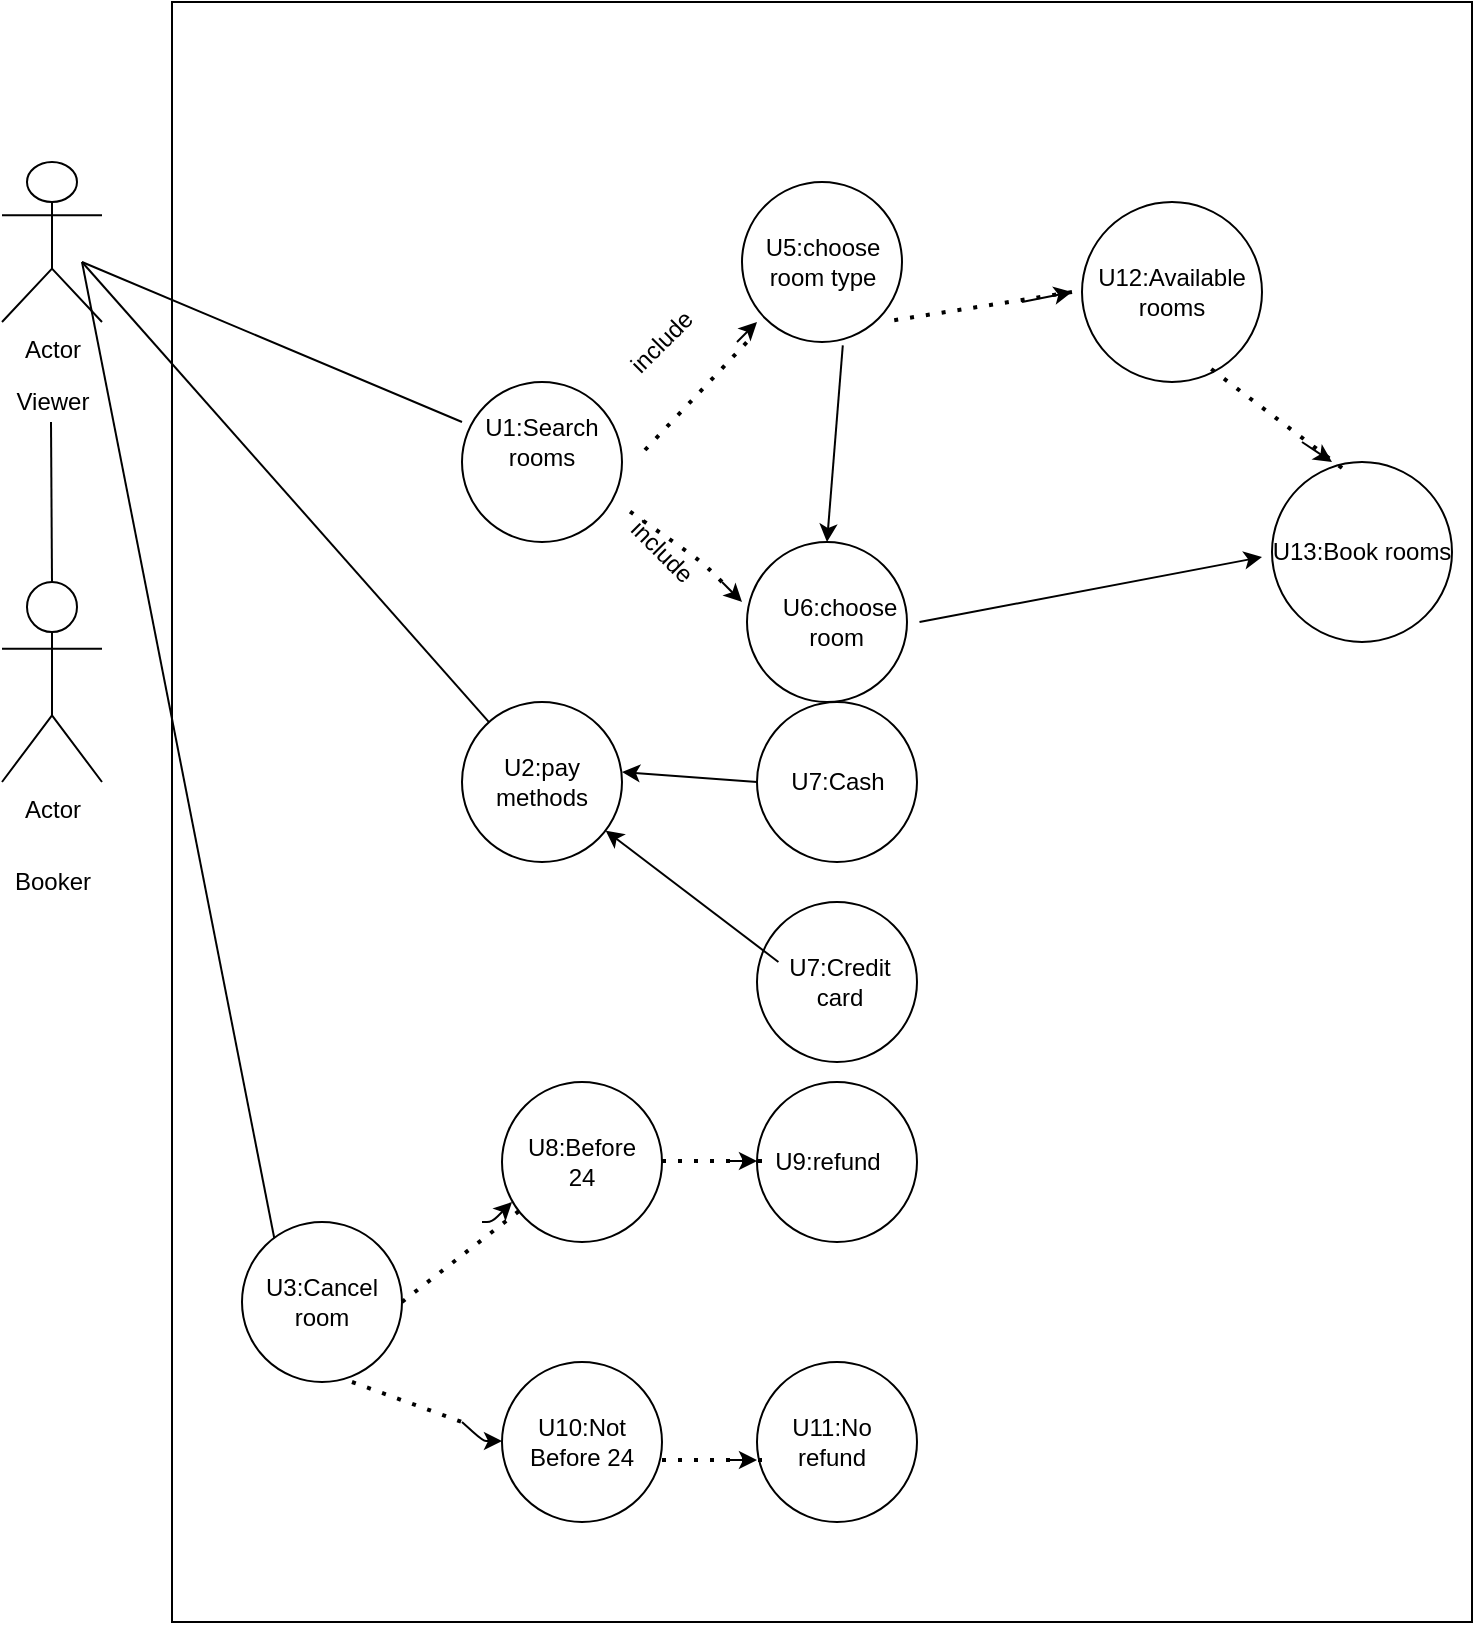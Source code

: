 <mxfile version="13.9.8" type="github">
  <diagram id="Xy6ysxLiAf85u6eN7p3X" name="Page-1">
    <mxGraphModel dx="1019" dy="519" grid="1" gridSize="10" guides="1" tooltips="1" connect="1" arrows="1" fold="1" page="1" pageScale="1" pageWidth="827" pageHeight="1169" math="0" shadow="0">
      <root>
        <mxCell id="0" />
        <mxCell id="1" parent="0" />
        <mxCell id="fN4Kaj9CFgbJgUVEXXit-1" value="" style="rounded=0;whiteSpace=wrap;html=1;" parent="1" vertex="1">
          <mxGeometry x="155" y="60" width="650" height="810" as="geometry" />
        </mxCell>
        <mxCell id="fN4Kaj9CFgbJgUVEXXit-2" value="Actor" style="shape=umlActor;verticalLabelPosition=bottom;verticalAlign=top;html=1;outlineConnect=0;" parent="1" vertex="1">
          <mxGeometry x="70" y="140" width="50" height="80" as="geometry" />
        </mxCell>
        <mxCell id="fN4Kaj9CFgbJgUVEXXit-3" value="Actor" style="shape=umlActor;verticalLabelPosition=bottom;verticalAlign=top;html=1;outlineConnect=0;" parent="1" vertex="1">
          <mxGeometry x="70" y="350" width="50" height="100" as="geometry" />
        </mxCell>
        <mxCell id="fN4Kaj9CFgbJgUVEXXit-4" value="Booker&lt;br&gt;" style="text;html=1;align=center;verticalAlign=middle;resizable=0;points=[];autosize=1;" parent="1" vertex="1">
          <mxGeometry x="70" y="490" width="50" height="20" as="geometry" />
        </mxCell>
        <mxCell id="fN4Kaj9CFgbJgUVEXXit-5" value="Viewer" style="text;html=1;align=center;verticalAlign=middle;resizable=0;points=[];autosize=1;" parent="1" vertex="1">
          <mxGeometry x="70" y="250" width="50" height="20" as="geometry" />
        </mxCell>
        <mxCell id="fN4Kaj9CFgbJgUVEXXit-9" value="" style="endArrow=none;html=1;entryX=0;entryY=0;entryDx=0;entryDy=0;" parent="1" edge="1" target="fN4Kaj9CFgbJgUVEXXit-20">
          <mxGeometry width="50" height="50" relative="1" as="geometry">
            <mxPoint x="110" y="190" as="sourcePoint" />
            <mxPoint x="290" y="260" as="targetPoint" />
            <Array as="points" />
          </mxGeometry>
        </mxCell>
        <mxCell id="fN4Kaj9CFgbJgUVEXXit-10" value="" style="ellipse;whiteSpace=wrap;html=1;aspect=fixed;" parent="1" vertex="1">
          <mxGeometry x="300" y="250" width="80" height="80" as="geometry" />
        </mxCell>
        <mxCell id="fN4Kaj9CFgbJgUVEXXit-11" value="" style="endArrow=none;html=1;" parent="1" target="fN4Kaj9CFgbJgUVEXXit-12" edge="1">
          <mxGeometry width="50" height="50" relative="1" as="geometry">
            <mxPoint x="110" y="190" as="sourcePoint" />
            <mxPoint x="320" y="380" as="targetPoint" />
            <Array as="points" />
          </mxGeometry>
        </mxCell>
        <mxCell id="fN4Kaj9CFgbJgUVEXXit-12" value="" style="ellipse;whiteSpace=wrap;html=1;aspect=fixed;" parent="1" vertex="1">
          <mxGeometry x="300" y="410" width="80" height="80" as="geometry" />
        </mxCell>
        <mxCell id="fN4Kaj9CFgbJgUVEXXit-17" value="" style="endArrow=none;html=1;exitX=0.5;exitY=0;exitDx=0;exitDy=0;exitPerimeter=0;" parent="1" source="fN4Kaj9CFgbJgUVEXXit-3" edge="1">
          <mxGeometry width="50" height="50" relative="1" as="geometry">
            <mxPoint x="94.5" y="330" as="sourcePoint" />
            <mxPoint x="94.5" y="270" as="targetPoint" />
          </mxGeometry>
        </mxCell>
        <mxCell id="fN4Kaj9CFgbJgUVEXXit-18" value="" style="endArrow=none;html=1;entryX=0.087;entryY=0.797;entryDx=0;entryDy=0;entryPerimeter=0;" parent="1" target="fN4Kaj9CFgbJgUVEXXit-1" edge="1">
          <mxGeometry width="50" height="50" relative="1" as="geometry">
            <mxPoint x="110" y="190" as="sourcePoint" />
            <mxPoint x="265.797" y="438.154" as="targetPoint" />
            <Array as="points" />
          </mxGeometry>
        </mxCell>
        <mxCell id="fN4Kaj9CFgbJgUVEXXit-19" value="" style="ellipse;whiteSpace=wrap;html=1;aspect=fixed;" parent="1" vertex="1">
          <mxGeometry x="190" y="670" width="80" height="80" as="geometry" />
        </mxCell>
        <mxCell id="fN4Kaj9CFgbJgUVEXXit-20" value="U1:Search rooms" style="text;html=1;strokeColor=none;fillColor=none;align=center;verticalAlign=middle;whiteSpace=wrap;rounded=0;" parent="1" vertex="1">
          <mxGeometry x="300" y="270" width="80" height="20" as="geometry" />
        </mxCell>
        <mxCell id="fN4Kaj9CFgbJgUVEXXit-21" value="U2:pay methods" style="text;html=1;strokeColor=none;fillColor=none;align=center;verticalAlign=middle;whiteSpace=wrap;rounded=0;" parent="1" vertex="1">
          <mxGeometry x="300" y="440" width="80" height="20" as="geometry" />
        </mxCell>
        <mxCell id="fN4Kaj9CFgbJgUVEXXit-25" value="U3:Cancel room" style="text;html=1;strokeColor=none;fillColor=none;align=center;verticalAlign=middle;whiteSpace=wrap;rounded=0;" parent="1" vertex="1">
          <mxGeometry x="190" y="700" width="80" height="20" as="geometry" />
        </mxCell>
        <mxCell id="fN4Kaj9CFgbJgUVEXXit-26" value="" style="ellipse;whiteSpace=wrap;html=1;aspect=fixed;" parent="1" vertex="1">
          <mxGeometry x="442.5" y="330" width="80" height="80" as="geometry" />
        </mxCell>
        <mxCell id="fN4Kaj9CFgbJgUVEXXit-27" value="" style="endArrow=none;dashed=1;html=1;dashPattern=1 3;strokeWidth=2;" parent="1" edge="1">
          <mxGeometry width="50" height="50" relative="1" as="geometry">
            <mxPoint x="391.5" y="284" as="sourcePoint" />
            <mxPoint x="442.5" y="230" as="targetPoint" />
          </mxGeometry>
        </mxCell>
        <mxCell id="fN4Kaj9CFgbJgUVEXXit-28" value="" style="ellipse;whiteSpace=wrap;html=1;aspect=fixed;" parent="1" vertex="1">
          <mxGeometry x="440" y="150" width="80" height="80" as="geometry" />
        </mxCell>
        <mxCell id="fN4Kaj9CFgbJgUVEXXit-29" value="U5:choose room type" style="text;html=1;strokeColor=none;fillColor=none;align=center;verticalAlign=middle;whiteSpace=wrap;rounded=0;" parent="1" vertex="1">
          <mxGeometry x="443.75" y="170" width="72.5" height="40" as="geometry" />
        </mxCell>
        <mxCell id="fN4Kaj9CFgbJgUVEXXit-30" value="U6:choose room&amp;nbsp;" style="text;html=1;strokeColor=none;fillColor=none;align=center;verticalAlign=middle;whiteSpace=wrap;rounded=0;" parent="1" vertex="1">
          <mxGeometry x="448.75" y="360" width="80" height="20" as="geometry" />
        </mxCell>
        <mxCell id="fN4Kaj9CFgbJgUVEXXit-32" value="" style="endArrow=none;dashed=1;html=1;dashPattern=1 3;strokeWidth=2;entryX=1;entryY=0.775;entryDx=0;entryDy=0;entryPerimeter=0;" parent="1" target="fN4Kaj9CFgbJgUVEXXit-10" edge="1">
          <mxGeometry width="50" height="50" relative="1" as="geometry">
            <mxPoint x="430" y="350" as="sourcePoint" />
            <mxPoint x="459.958" y="226.41" as="targetPoint" />
            <Array as="points">
              <mxPoint x="420" y="340" />
            </Array>
          </mxGeometry>
        </mxCell>
        <mxCell id="fN4Kaj9CFgbJgUVEXXit-33" value="" style="ellipse;whiteSpace=wrap;html=1;aspect=fixed;" parent="1" vertex="1">
          <mxGeometry x="610" y="160" width="90" height="90" as="geometry" />
        </mxCell>
        <mxCell id="fN4Kaj9CFgbJgUVEXXit-34" value="U12:Available rooms" style="text;html=1;strokeColor=none;fillColor=none;align=center;verticalAlign=middle;whiteSpace=wrap;rounded=0;" parent="1" vertex="1">
          <mxGeometry x="605" y="200" width="100" height="10" as="geometry" />
        </mxCell>
        <mxCell id="fN4Kaj9CFgbJgUVEXXit-35" value="" style="endArrow=none;dashed=1;html=1;dashPattern=1 3;strokeWidth=2;exitX=0;exitY=0.5;exitDx=0;exitDy=0;entryX=0.921;entryY=1.25;entryDx=0;entryDy=0;entryPerimeter=0;" parent="1" source="fN4Kaj9CFgbJgUVEXXit-34" target="fN4Kaj9CFgbJgUVEXXit-29" edge="1">
          <mxGeometry width="50" height="50" relative="1" as="geometry">
            <mxPoint x="580" y="230" as="sourcePoint" />
            <mxPoint x="520" y="177" as="targetPoint" />
            <Array as="points" />
          </mxGeometry>
        </mxCell>
        <mxCell id="fN4Kaj9CFgbJgUVEXXit-39" value="" style="endArrow=classic;html=1;exitX=0.516;exitY=0.212;exitDx=0;exitDy=0;exitPerimeter=0;entryX=0.5;entryY=0;entryDx=0;entryDy=0;" parent="1" source="fN4Kaj9CFgbJgUVEXXit-1" target="fN4Kaj9CFgbJgUVEXXit-26" edge="1">
          <mxGeometry width="50" height="50" relative="1" as="geometry">
            <mxPoint x="390" y="400" as="sourcePoint" />
            <mxPoint x="440" y="350" as="targetPoint" />
          </mxGeometry>
        </mxCell>
        <mxCell id="fN4Kaj9CFgbJgUVEXXit-40" value="" style="ellipse;whiteSpace=wrap;html=1;aspect=fixed;" parent="1" vertex="1">
          <mxGeometry x="447.5" y="410" width="80" height="80" as="geometry" />
        </mxCell>
        <mxCell id="fN4Kaj9CFgbJgUVEXXit-41" value="U7:Cash" style="text;html=1;strokeColor=none;fillColor=none;align=center;verticalAlign=middle;whiteSpace=wrap;rounded=0;" parent="1" vertex="1">
          <mxGeometry x="447.5" y="440" width="80" height="20" as="geometry" />
        </mxCell>
        <mxCell id="fN4Kaj9CFgbJgUVEXXit-42" value="" style="ellipse;whiteSpace=wrap;html=1;aspect=fixed;" parent="1" vertex="1">
          <mxGeometry x="447.5" y="510" width="80" height="80" as="geometry" />
        </mxCell>
        <mxCell id="fN4Kaj9CFgbJgUVEXXit-45" value="U7:Credit card" style="text;html=1;strokeColor=none;fillColor=none;align=center;verticalAlign=middle;whiteSpace=wrap;rounded=0;" parent="1" vertex="1">
          <mxGeometry x="450" y="540" width="77.5" height="20" as="geometry" />
        </mxCell>
        <mxCell id="fN4Kaj9CFgbJgUVEXXit-46" value="" style="endArrow=classic;html=1;exitX=0;exitY=0.5;exitDx=0;exitDy=0;entryX=1;entryY=0.25;entryDx=0;entryDy=0;" parent="1" source="fN4Kaj9CFgbJgUVEXXit-41" target="fN4Kaj9CFgbJgUVEXXit-21" edge="1">
          <mxGeometry width="50" height="50" relative="1" as="geometry">
            <mxPoint x="390" y="450" as="sourcePoint" />
            <mxPoint x="440" y="400" as="targetPoint" />
          </mxGeometry>
        </mxCell>
        <mxCell id="fN4Kaj9CFgbJgUVEXXit-49" value="" style="endArrow=classic;html=1;exitX=0.106;exitY=0;exitDx=0;exitDy=0;exitPerimeter=0;" parent="1" source="fN4Kaj9CFgbJgUVEXXit-45" target="fN4Kaj9CFgbJgUVEXXit-12" edge="1">
          <mxGeometry width="50" height="50" relative="1" as="geometry">
            <mxPoint x="457.5" y="460" as="sourcePoint" />
            <mxPoint x="390" y="455" as="targetPoint" />
          </mxGeometry>
        </mxCell>
        <mxCell id="fN4Kaj9CFgbJgUVEXXit-51" value="" style="ellipse;whiteSpace=wrap;html=1;aspect=fixed;" parent="1" vertex="1">
          <mxGeometry x="320" y="600" width="80" height="80" as="geometry" />
        </mxCell>
        <mxCell id="fN4Kaj9CFgbJgUVEXXit-52" value="" style="ellipse;whiteSpace=wrap;html=1;aspect=fixed;" parent="1" vertex="1">
          <mxGeometry x="320" y="740" width="80" height="80" as="geometry" />
        </mxCell>
        <mxCell id="fN4Kaj9CFgbJgUVEXXit-53" value="" style="ellipse;whiteSpace=wrap;html=1;aspect=fixed;" parent="1" vertex="1">
          <mxGeometry x="447.5" y="600" width="80" height="80" as="geometry" />
        </mxCell>
        <mxCell id="fN4Kaj9CFgbJgUVEXXit-54" value="" style="ellipse;whiteSpace=wrap;html=1;aspect=fixed;" parent="1" vertex="1">
          <mxGeometry x="447.5" y="740" width="80" height="80" as="geometry" />
        </mxCell>
        <mxCell id="fN4Kaj9CFgbJgUVEXXit-55" value="U8:Before 24" style="text;html=1;strokeColor=none;fillColor=none;align=center;verticalAlign=middle;whiteSpace=wrap;rounded=0;" parent="1" vertex="1">
          <mxGeometry x="325" y="630" width="70" height="20" as="geometry" />
        </mxCell>
        <mxCell id="fN4Kaj9CFgbJgUVEXXit-56" value="U10:Not Before 24" style="text;html=1;strokeColor=none;fillColor=none;align=center;verticalAlign=middle;whiteSpace=wrap;rounded=0;" parent="1" vertex="1">
          <mxGeometry x="325" y="770" width="70" height="20" as="geometry" />
        </mxCell>
        <mxCell id="fN4Kaj9CFgbJgUVEXXit-57" value="U9:refund" style="text;html=1;strokeColor=none;fillColor=none;align=center;verticalAlign=middle;whiteSpace=wrap;rounded=0;" parent="1" vertex="1">
          <mxGeometry x="447.5" y="630" width="70" height="20" as="geometry" />
        </mxCell>
        <mxCell id="fN4Kaj9CFgbJgUVEXXit-58" value="U11:No refund" style="text;html=1;strokeColor=none;fillColor=none;align=center;verticalAlign=middle;whiteSpace=wrap;rounded=0;" parent="1" vertex="1">
          <mxGeometry x="450" y="770" width="70" height="20" as="geometry" />
        </mxCell>
        <mxCell id="fN4Kaj9CFgbJgUVEXXit-59" style="edgeStyle=orthogonalEdgeStyle;rounded=0;orthogonalLoop=1;jettySize=auto;html=1;exitX=0.5;exitY=1;exitDx=0;exitDy=0;" parent="1" source="fN4Kaj9CFgbJgUVEXXit-57" target="fN4Kaj9CFgbJgUVEXXit-57" edge="1">
          <mxGeometry relative="1" as="geometry" />
        </mxCell>
        <mxCell id="fN4Kaj9CFgbJgUVEXXit-60" value="" style="endArrow=none;dashed=1;html=1;dashPattern=1 3;strokeWidth=2;" parent="1" edge="1">
          <mxGeometry width="50" height="50" relative="1" as="geometry">
            <mxPoint x="245" y="750" as="sourcePoint" />
            <mxPoint x="300" y="770" as="targetPoint" />
            <Array as="points">
              <mxPoint x="245" y="750" />
            </Array>
          </mxGeometry>
        </mxCell>
        <mxCell id="fN4Kaj9CFgbJgUVEXXit-62" value="" style="endArrow=none;dashed=1;html=1;dashPattern=1 3;strokeWidth=2;" parent="1" target="fN4Kaj9CFgbJgUVEXXit-51" edge="1">
          <mxGeometry width="50" height="50" relative="1" as="geometry">
            <mxPoint x="270" y="710" as="sourcePoint" />
            <mxPoint x="350" y="740" as="targetPoint" />
            <Array as="points">
              <mxPoint x="270" y="710" />
            </Array>
          </mxGeometry>
        </mxCell>
        <mxCell id="fN4Kaj9CFgbJgUVEXXit-63" value="" style="endArrow=none;dashed=1;html=1;dashPattern=1 3;strokeWidth=2;" parent="1" edge="1">
          <mxGeometry width="50" height="50" relative="1" as="geometry">
            <mxPoint x="400" y="639.5" as="sourcePoint" />
            <mxPoint x="449.996" y="639.498" as="targetPoint" />
            <Array as="points">
              <mxPoint x="400" y="639.5" />
            </Array>
          </mxGeometry>
        </mxCell>
        <mxCell id="fN4Kaj9CFgbJgUVEXXit-64" value="" style="endArrow=none;dashed=1;html=1;dashPattern=1 3;strokeWidth=2;" parent="1" edge="1">
          <mxGeometry width="50" height="50" relative="1" as="geometry">
            <mxPoint x="400" y="789" as="sourcePoint" />
            <mxPoint x="449.996" y="788.998" as="targetPoint" />
            <Array as="points">
              <mxPoint x="400" y="789" />
            </Array>
          </mxGeometry>
        </mxCell>
        <mxCell id="fN4Kaj9CFgbJgUVEXXit-67" value="" style="ellipse;whiteSpace=wrap;html=1;aspect=fixed;" parent="1" vertex="1">
          <mxGeometry x="705" y="290" width="90" height="90" as="geometry" />
        </mxCell>
        <mxCell id="fN4Kaj9CFgbJgUVEXXit-68" value="" style="endArrow=none;dashed=1;html=1;dashPattern=1 3;strokeWidth=2;exitX=0;exitY=0.75;exitDx=0;exitDy=0;entryX=1;entryY=0.775;entryDx=0;entryDy=0;entryPerimeter=0;" parent="1" edge="1">
          <mxGeometry width="50" height="50" relative="1" as="geometry">
            <mxPoint x="740" y="293" as="sourcePoint" />
            <mxPoint x="670" y="240" as="targetPoint" />
            <Array as="points" />
          </mxGeometry>
        </mxCell>
        <mxCell id="fN4Kaj9CFgbJgUVEXXit-69" value="U13:Book rooms" style="text;html=1;strokeColor=none;fillColor=none;align=center;verticalAlign=middle;whiteSpace=wrap;rounded=0;" parent="1" vertex="1">
          <mxGeometry x="700" y="330" width="100" height="10" as="geometry" />
        </mxCell>
        <mxCell id="fN4Kaj9CFgbJgUVEXXit-70" value="" style="endArrow=classic;html=1;exitX=1;exitY=0.5;exitDx=0;exitDy=0;entryX=0;entryY=0.75;entryDx=0;entryDy=0;" parent="1" source="fN4Kaj9CFgbJgUVEXXit-30" target="fN4Kaj9CFgbJgUVEXXit-69" edge="1">
          <mxGeometry width="50" height="50" relative="1" as="geometry">
            <mxPoint x="577.9" y="279" as="sourcePoint" />
            <mxPoint x="570" y="350" as="targetPoint" />
          </mxGeometry>
        </mxCell>
        <mxCell id="YTH77d81D2Q7eeMjvWzj-1" value="include" style="text;html=1;strokeColor=none;fillColor=none;align=center;verticalAlign=middle;whiteSpace=wrap;rounded=0;rotation=-45;" vertex="1" parent="1">
          <mxGeometry x="380" y="220" width="40" height="20" as="geometry" />
        </mxCell>
        <mxCell id="YTH77d81D2Q7eeMjvWzj-2" value="include" style="text;html=1;strokeColor=none;fillColor=none;align=center;verticalAlign=middle;whiteSpace=wrap;rounded=0;rotation=45;" vertex="1" parent="1">
          <mxGeometry x="380" y="315" width="40" height="40" as="geometry" />
        </mxCell>
        <mxCell id="YTH77d81D2Q7eeMjvWzj-4" value="" style="endArrow=classic;html=1;" edge="1" parent="1">
          <mxGeometry width="50" height="50" relative="1" as="geometry">
            <mxPoint x="437.5" y="230" as="sourcePoint" />
            <mxPoint x="447.5" y="220" as="targetPoint" />
          </mxGeometry>
        </mxCell>
        <mxCell id="YTH77d81D2Q7eeMjvWzj-5" value="" style="endArrow=classic;html=1;" edge="1" parent="1">
          <mxGeometry width="50" height="50" relative="1" as="geometry">
            <mxPoint x="430" y="350" as="sourcePoint" />
            <mxPoint x="440" y="360" as="targetPoint" />
            <Array as="points">
              <mxPoint x="430" y="350" />
            </Array>
          </mxGeometry>
        </mxCell>
        <mxCell id="YTH77d81D2Q7eeMjvWzj-6" value="" style="endArrow=classic;html=1;" edge="1" parent="1">
          <mxGeometry width="50" height="50" relative="1" as="geometry">
            <mxPoint x="310" y="670" as="sourcePoint" />
            <mxPoint x="325" y="660" as="targetPoint" />
            <Array as="points">
              <mxPoint x="315" y="670" />
            </Array>
          </mxGeometry>
        </mxCell>
        <mxCell id="YTH77d81D2Q7eeMjvWzj-7" value="" style="endArrow=classic;html=1;" edge="1" parent="1">
          <mxGeometry width="50" height="50" relative="1" as="geometry">
            <mxPoint x="433" y="639.5" as="sourcePoint" />
            <mxPoint x="447.5" y="639.5" as="targetPoint" />
            <Array as="points">
              <mxPoint x="438" y="639.5" />
            </Array>
          </mxGeometry>
        </mxCell>
        <mxCell id="YTH77d81D2Q7eeMjvWzj-8" value="" style="endArrow=classic;html=1;" edge="1" parent="1">
          <mxGeometry width="50" height="50" relative="1" as="geometry">
            <mxPoint x="433" y="789" as="sourcePoint" />
            <mxPoint x="447.5" y="789" as="targetPoint" />
            <Array as="points">
              <mxPoint x="438" y="789" />
            </Array>
          </mxGeometry>
        </mxCell>
        <mxCell id="YTH77d81D2Q7eeMjvWzj-9" value="" style="endArrow=classic;html=1;" edge="1" parent="1">
          <mxGeometry width="50" height="50" relative="1" as="geometry">
            <mxPoint x="300" y="770" as="sourcePoint" />
            <mxPoint x="320" y="779.5" as="targetPoint" />
            <Array as="points">
              <mxPoint x="310.5" y="779.5" />
            </Array>
          </mxGeometry>
        </mxCell>
        <mxCell id="YTH77d81D2Q7eeMjvWzj-10" value="" style="endArrow=classic;html=1;" edge="1" parent="1">
          <mxGeometry width="50" height="50" relative="1" as="geometry">
            <mxPoint x="580" y="210" as="sourcePoint" />
            <mxPoint x="605" y="205" as="targetPoint" />
            <Array as="points">
              <mxPoint x="580" y="210" />
            </Array>
          </mxGeometry>
        </mxCell>
        <mxCell id="YTH77d81D2Q7eeMjvWzj-11" value="" style="endArrow=classic;html=1;" edge="1" parent="1">
          <mxGeometry width="50" height="50" relative="1" as="geometry">
            <mxPoint x="720" y="280" as="sourcePoint" />
            <mxPoint x="735" y="290" as="targetPoint" />
            <Array as="points">
              <mxPoint x="720" y="280" />
            </Array>
          </mxGeometry>
        </mxCell>
      </root>
    </mxGraphModel>
  </diagram>
</mxfile>
